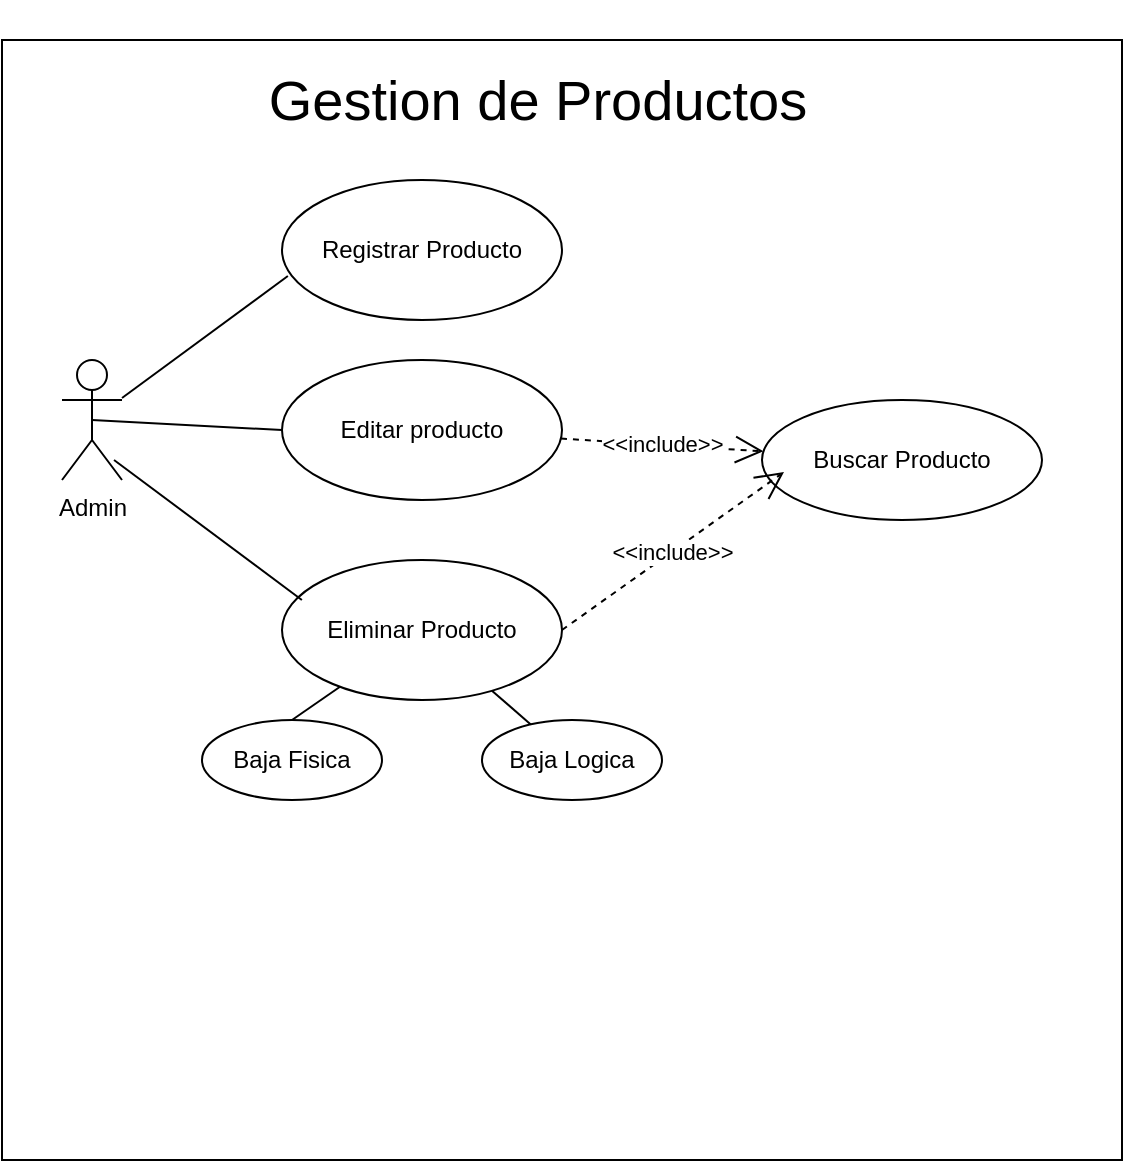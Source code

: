 <mxfile version="22.0.8" type="github">
  <diagram name="Página-1" id="6EjjrTVFEm6qe1ew8q8Y">
    <mxGraphModel dx="880" dy="1647" grid="1" gridSize="10" guides="1" tooltips="1" connect="1" arrows="1" fold="1" page="1" pageScale="1" pageWidth="827" pageHeight="1169" math="0" shadow="0">
      <root>
        <mxCell id="0" />
        <mxCell id="1" parent="0" />
        <mxCell id="fCK78SXwBXorTyQpff8O-12" value="" style="whiteSpace=wrap;html=1;aspect=fixed;" vertex="1" parent="1">
          <mxGeometry x="70" y="10" width="560" height="560" as="geometry" />
        </mxCell>
        <mxCell id="fCK78SXwBXorTyQpff8O-13" value="Admin" style="shape=umlActor;verticalLabelPosition=bottom;verticalAlign=top;html=1;" vertex="1" parent="1">
          <mxGeometry x="100" y="170" width="30" height="60" as="geometry" />
        </mxCell>
        <mxCell id="fCK78SXwBXorTyQpff8O-14" value="Registrar Producto" style="ellipse;whiteSpace=wrap;html=1;" vertex="1" parent="1">
          <mxGeometry x="210" y="80" width="140" height="70" as="geometry" />
        </mxCell>
        <mxCell id="fCK78SXwBXorTyQpff8O-15" value="Editar producto" style="ellipse;whiteSpace=wrap;html=1;" vertex="1" parent="1">
          <mxGeometry x="210" y="170" width="140" height="70" as="geometry" />
        </mxCell>
        <mxCell id="fCK78SXwBXorTyQpff8O-16" value="Eliminar Producto" style="ellipse;whiteSpace=wrap;html=1;" vertex="1" parent="1">
          <mxGeometry x="210" y="270" width="140" height="70" as="geometry" />
        </mxCell>
        <mxCell id="fCK78SXwBXorTyQpff8O-17" value="Baja Logica" style="ellipse;whiteSpace=wrap;html=1;" vertex="1" parent="1">
          <mxGeometry x="310" y="350" width="90" height="40" as="geometry" />
        </mxCell>
        <mxCell id="fCK78SXwBXorTyQpff8O-18" value="Baja Fisica" style="ellipse;whiteSpace=wrap;html=1;" vertex="1" parent="1">
          <mxGeometry x="170" y="350" width="90" height="40" as="geometry" />
        </mxCell>
        <mxCell id="fCK78SXwBXorTyQpff8O-19" value="" style="endArrow=none;html=1;rounded=0;entryX=0.021;entryY=0.686;entryDx=0;entryDy=0;entryPerimeter=0;" edge="1" parent="1" source="fCK78SXwBXorTyQpff8O-13" target="fCK78SXwBXorTyQpff8O-14">
          <mxGeometry width="50" height="50" relative="1" as="geometry">
            <mxPoint x="460" y="300" as="sourcePoint" />
            <mxPoint x="510" y="250" as="targetPoint" />
          </mxGeometry>
        </mxCell>
        <mxCell id="fCK78SXwBXorTyQpff8O-20" value="" style="endArrow=none;html=1;rounded=0;entryX=0;entryY=0.5;entryDx=0;entryDy=0;exitX=0.5;exitY=0.5;exitDx=0;exitDy=0;exitPerimeter=0;" edge="1" parent="1" source="fCK78SXwBXorTyQpff8O-13" target="fCK78SXwBXorTyQpff8O-15">
          <mxGeometry width="50" height="50" relative="1" as="geometry">
            <mxPoint x="460" y="300" as="sourcePoint" />
            <mxPoint x="510" y="250" as="targetPoint" />
          </mxGeometry>
        </mxCell>
        <mxCell id="fCK78SXwBXorTyQpff8O-21" value="" style="endArrow=none;html=1;rounded=0;entryX=0.867;entryY=0.833;entryDx=0;entryDy=0;entryPerimeter=0;exitX=0.071;exitY=0.286;exitDx=0;exitDy=0;exitPerimeter=0;" edge="1" parent="1" source="fCK78SXwBXorTyQpff8O-16" target="fCK78SXwBXorTyQpff8O-13">
          <mxGeometry width="50" height="50" relative="1" as="geometry">
            <mxPoint x="390" y="280" as="sourcePoint" />
            <mxPoint x="440" y="230" as="targetPoint" />
          </mxGeometry>
        </mxCell>
        <mxCell id="fCK78SXwBXorTyQpff8O-22" value="" style="endArrow=none;html=1;rounded=0;exitX=0.5;exitY=0;exitDx=0;exitDy=0;" edge="1" parent="1" source="fCK78SXwBXorTyQpff8O-18" target="fCK78SXwBXorTyQpff8O-16">
          <mxGeometry width="50" height="50" relative="1" as="geometry">
            <mxPoint x="390" y="280" as="sourcePoint" />
            <mxPoint x="440" y="230" as="targetPoint" />
          </mxGeometry>
        </mxCell>
        <mxCell id="fCK78SXwBXorTyQpff8O-23" value="" style="endArrow=none;html=1;rounded=0;" edge="1" parent="1" source="fCK78SXwBXorTyQpff8O-17" target="fCK78SXwBXorTyQpff8O-16">
          <mxGeometry width="50" height="50" relative="1" as="geometry">
            <mxPoint x="390" y="280" as="sourcePoint" />
            <mxPoint x="440" y="230" as="targetPoint" />
          </mxGeometry>
        </mxCell>
        <mxCell id="fCK78SXwBXorTyQpff8O-24" value="Buscar Producto" style="ellipse;whiteSpace=wrap;html=1;" vertex="1" parent="1">
          <mxGeometry x="450" y="190" width="140" height="60" as="geometry" />
        </mxCell>
        <mxCell id="fCK78SXwBXorTyQpff8O-25" value="&amp;lt;&amp;lt;include&amp;gt;&amp;gt;" style="endArrow=open;endSize=12;dashed=1;html=1;rounded=0;" edge="1" parent="1" source="fCK78SXwBXorTyQpff8O-15" target="fCK78SXwBXorTyQpff8O-24">
          <mxGeometry width="160" relative="1" as="geometry">
            <mxPoint x="330" y="260" as="sourcePoint" />
            <mxPoint x="490" y="260" as="targetPoint" />
          </mxGeometry>
        </mxCell>
        <mxCell id="fCK78SXwBXorTyQpff8O-27" value="&amp;lt;&amp;lt;include&amp;gt;&amp;gt;" style="endArrow=open;endSize=12;dashed=1;html=1;rounded=0;exitX=1;exitY=0.5;exitDx=0;exitDy=0;" edge="1" parent="1" source="fCK78SXwBXorTyQpff8O-16">
          <mxGeometry width="160" relative="1" as="geometry">
            <mxPoint x="360" y="219" as="sourcePoint" />
            <mxPoint x="461" y="226" as="targetPoint" />
          </mxGeometry>
        </mxCell>
        <mxCell id="fCK78SXwBXorTyQpff8O-29" value="&lt;font style=&quot;font-size: 28px;&quot;&gt;Gestion de Productos&lt;/font&gt;" style="text;html=1;strokeColor=none;fillColor=none;align=center;verticalAlign=middle;whiteSpace=wrap;rounded=0;" vertex="1" parent="1">
          <mxGeometry x="180" y="-10" width="316" height="100" as="geometry" />
        </mxCell>
      </root>
    </mxGraphModel>
  </diagram>
</mxfile>
